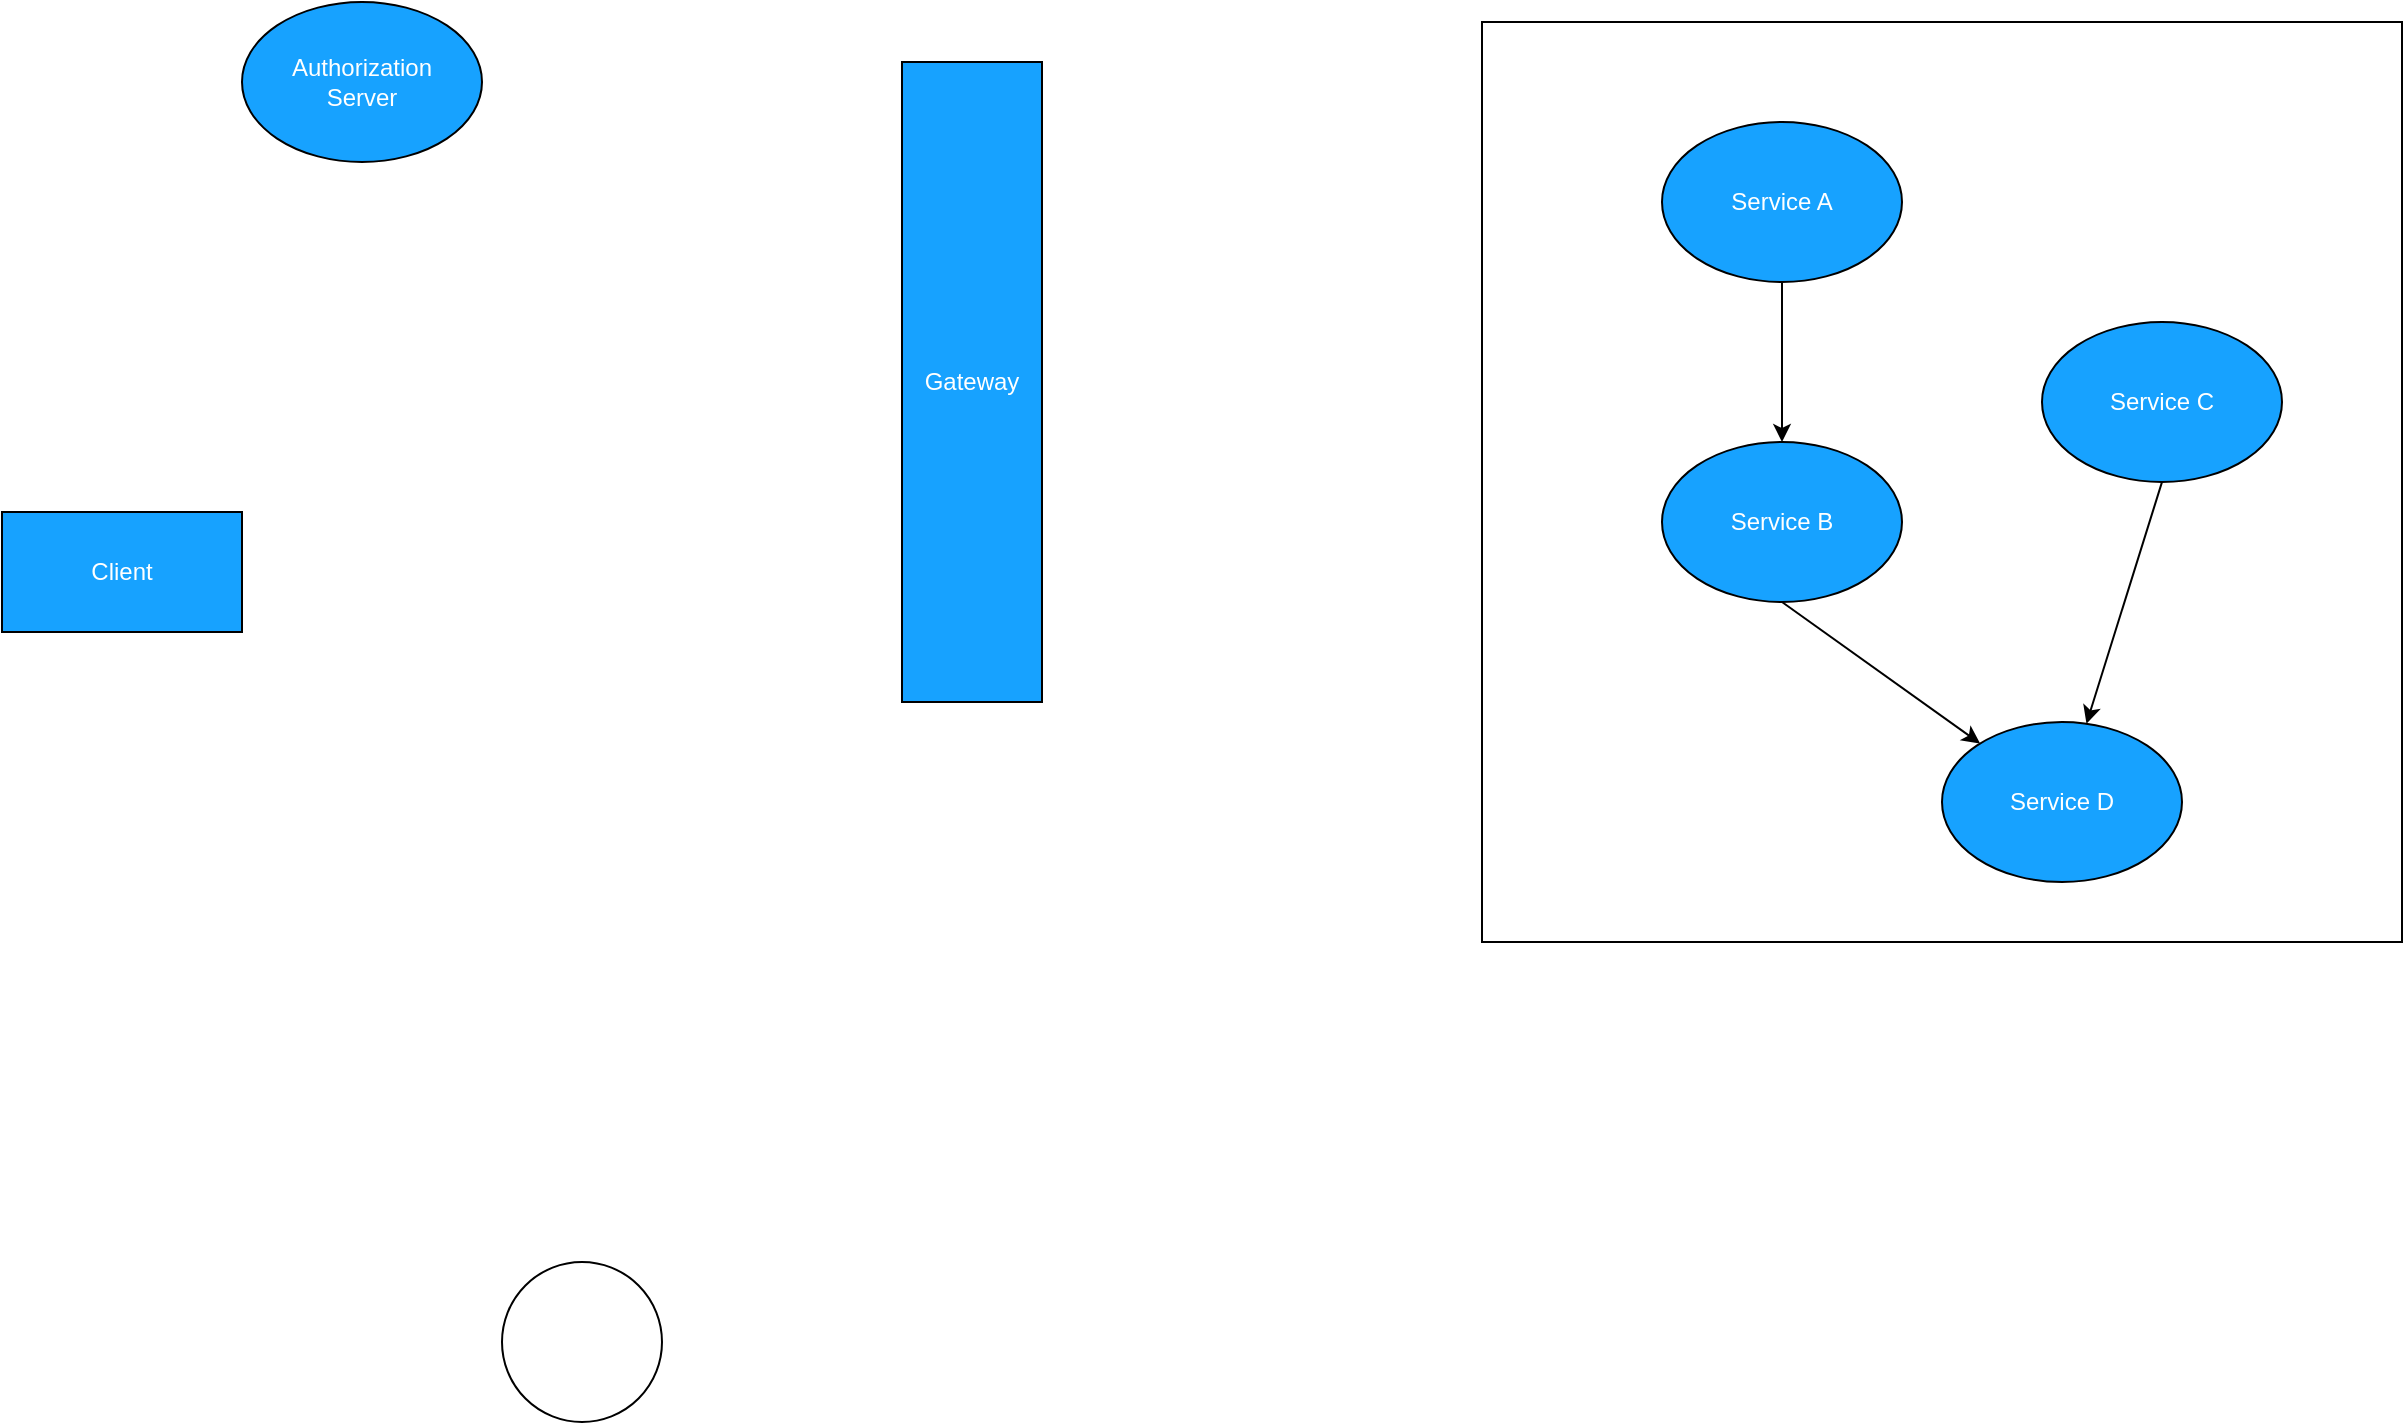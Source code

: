 <mxfile version="14.1.3" type="github">
  <diagram name="Page-1" id="c7488fd3-1785-93aa-aadb-54a6760d102a">
    <mxGraphModel dx="1102" dy="593" grid="1" gridSize="10" guides="1" tooltips="1" connect="1" arrows="1" fold="1" page="1" pageScale="1" pageWidth="1100" pageHeight="850" background="#ffffff" math="0" shadow="0">
      <root>
        <mxCell id="0" />
        <mxCell id="1" parent="0" />
        <mxCell id="A2808Gje4WqavZfzMcam-1" value="" style="ellipse;whiteSpace=wrap;html=1;aspect=fixed;" vertex="1" parent="1">
          <mxGeometry x="380" y="770" width="80" height="80" as="geometry" />
        </mxCell>
        <mxCell id="A2808Gje4WqavZfzMcam-2" value="Authorization&lt;br&gt;Server" style="ellipse;whiteSpace=wrap;html=1;fillColor=#17A2FF;fontColor=#FFFFFF;" vertex="1" parent="1">
          <mxGeometry x="250" y="140" width="120" height="80" as="geometry" />
        </mxCell>
        <mxCell id="A2808Gje4WqavZfzMcam-3" value="Client" style="rounded=0;whiteSpace=wrap;html=1;fillColor=#17A2FF;fontColor=#FFFFFF;" vertex="1" parent="1">
          <mxGeometry x="130" y="395" width="120" height="60" as="geometry" />
        </mxCell>
        <mxCell id="A2808Gje4WqavZfzMcam-4" value="" style="whiteSpace=wrap;html=1;aspect=fixed;" vertex="1" parent="1">
          <mxGeometry x="870" y="150" width="460" height="460" as="geometry" />
        </mxCell>
        <mxCell id="A2808Gje4WqavZfzMcam-5" value="Gateway" style="rounded=0;whiteSpace=wrap;html=1;fillColor=#17A2FF;fontColor=#FFFFFF;" vertex="1" parent="1">
          <mxGeometry x="580" y="170" width="70" height="320" as="geometry" />
        </mxCell>
        <mxCell id="A2808Gje4WqavZfzMcam-6" value="Service A" style="ellipse;whiteSpace=wrap;html=1;fillColor=#17A2FF;fontColor=#FFFFFF;" vertex="1" parent="1">
          <mxGeometry x="960" y="200" width="120" height="80" as="geometry" />
        </mxCell>
        <mxCell id="A2808Gje4WqavZfzMcam-7" value="Service B" style="ellipse;whiteSpace=wrap;html=1;fillColor=#17A2FF;fontColor=#FFFFFF;" vertex="1" parent="1">
          <mxGeometry x="960" y="360" width="120" height="80" as="geometry" />
        </mxCell>
        <mxCell id="A2808Gje4WqavZfzMcam-8" value="Service D" style="ellipse;whiteSpace=wrap;html=1;fillColor=#17A2FF;fontColor=#FFFFFF;" vertex="1" parent="1">
          <mxGeometry x="1100" y="500" width="120" height="80" as="geometry" />
        </mxCell>
        <mxCell id="A2808Gje4WqavZfzMcam-9" value="Service C" style="ellipse;whiteSpace=wrap;html=1;fillColor=#17A2FF;fontColor=#FFFFFF;" vertex="1" parent="1">
          <mxGeometry x="1150" y="300" width="120" height="80" as="geometry" />
        </mxCell>
        <mxCell id="A2808Gje4WqavZfzMcam-10" value="" style="endArrow=classic;html=1;fontColor=#FFFFFF;exitX=0.5;exitY=1;exitDx=0;exitDy=0;" edge="1" parent="1" source="A2808Gje4WqavZfzMcam-6" target="A2808Gje4WqavZfzMcam-7">
          <mxGeometry width="50" height="50" relative="1" as="geometry">
            <mxPoint x="720" y="430" as="sourcePoint" />
            <mxPoint x="770" y="380" as="targetPoint" />
          </mxGeometry>
        </mxCell>
        <mxCell id="A2808Gje4WqavZfzMcam-11" value="" style="endArrow=classic;html=1;fontColor=#FFFFFF;exitX=0.5;exitY=1;exitDx=0;exitDy=0;" edge="1" parent="1" source="A2808Gje4WqavZfzMcam-9" target="A2808Gje4WqavZfzMcam-8">
          <mxGeometry width="50" height="50" relative="1" as="geometry">
            <mxPoint x="720" y="430" as="sourcePoint" />
            <mxPoint x="770" y="380" as="targetPoint" />
          </mxGeometry>
        </mxCell>
        <mxCell id="A2808Gje4WqavZfzMcam-12" value="" style="endArrow=classic;html=1;fontColor=#FFFFFF;exitX=0.5;exitY=1;exitDx=0;exitDy=0;" edge="1" parent="1" source="A2808Gje4WqavZfzMcam-7" target="A2808Gje4WqavZfzMcam-8">
          <mxGeometry width="50" height="50" relative="1" as="geometry">
            <mxPoint x="720" y="430" as="sourcePoint" />
            <mxPoint x="770" y="380" as="targetPoint" />
          </mxGeometry>
        </mxCell>
      </root>
    </mxGraphModel>
  </diagram>
</mxfile>
